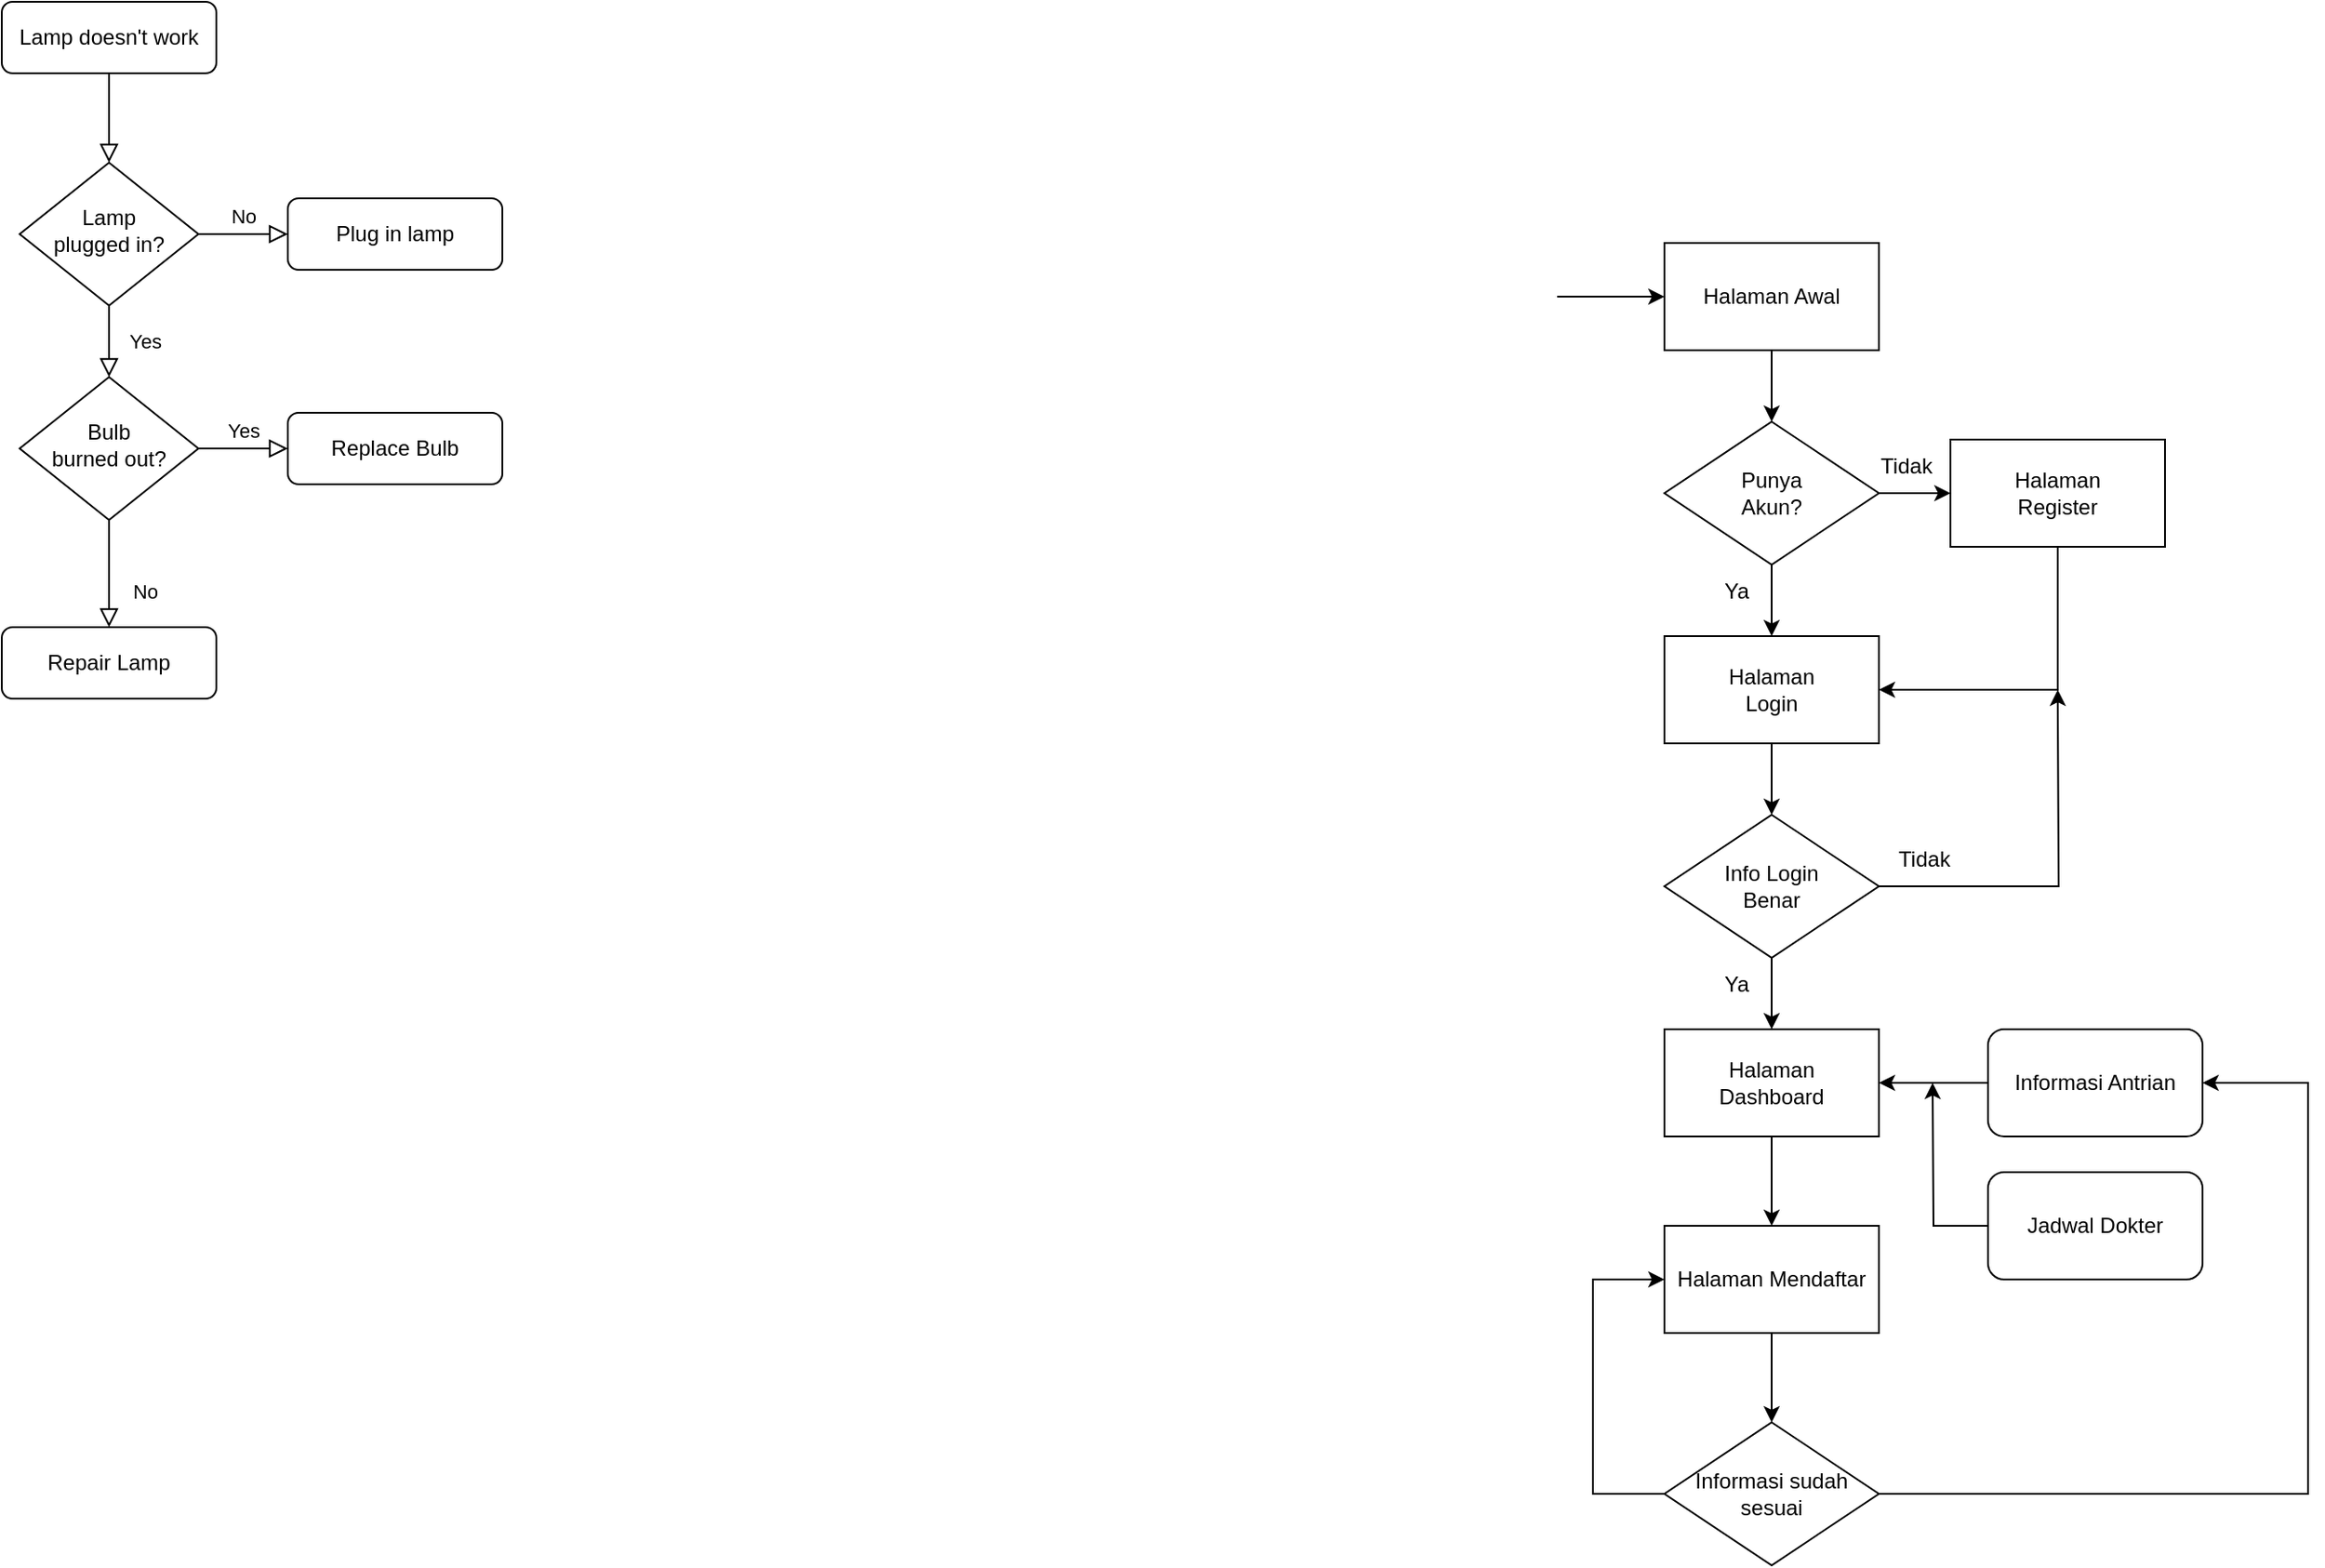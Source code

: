 <mxfile version="24.8.6">
  <diagram id="C5RBs43oDa-KdzZeNtuy" name="Page-1">
    <mxGraphModel dx="2040" dy="1187" grid="1" gridSize="10" guides="1" tooltips="1" connect="1" arrows="1" fold="1" page="1" pageScale="1" pageWidth="827" pageHeight="1169" math="0" shadow="0">
      <root>
        <mxCell id="WIyWlLk6GJQsqaUBKTNV-0" />
        <mxCell id="WIyWlLk6GJQsqaUBKTNV-1" parent="WIyWlLk6GJQsqaUBKTNV-0" />
        <mxCell id="WIyWlLk6GJQsqaUBKTNV-2" value="" style="rounded=0;html=1;jettySize=auto;orthogonalLoop=1;fontSize=11;endArrow=block;endFill=0;endSize=8;strokeWidth=1;shadow=0;labelBackgroundColor=none;edgeStyle=orthogonalEdgeStyle;" parent="WIyWlLk6GJQsqaUBKTNV-1" source="WIyWlLk6GJQsqaUBKTNV-3" target="WIyWlLk6GJQsqaUBKTNV-6" edge="1">
          <mxGeometry relative="1" as="geometry" />
        </mxCell>
        <mxCell id="WIyWlLk6GJQsqaUBKTNV-3" value="Lamp doesn&#39;t work" style="rounded=1;whiteSpace=wrap;html=1;fontSize=12;glass=0;strokeWidth=1;shadow=0;" parent="WIyWlLk6GJQsqaUBKTNV-1" vertex="1">
          <mxGeometry x="160" y="80" width="120" height="40" as="geometry" />
        </mxCell>
        <mxCell id="WIyWlLk6GJQsqaUBKTNV-4" value="Yes" style="rounded=0;html=1;jettySize=auto;orthogonalLoop=1;fontSize=11;endArrow=block;endFill=0;endSize=8;strokeWidth=1;shadow=0;labelBackgroundColor=none;edgeStyle=orthogonalEdgeStyle;" parent="WIyWlLk6GJQsqaUBKTNV-1" source="WIyWlLk6GJQsqaUBKTNV-6" target="WIyWlLk6GJQsqaUBKTNV-10" edge="1">
          <mxGeometry y="20" relative="1" as="geometry">
            <mxPoint as="offset" />
          </mxGeometry>
        </mxCell>
        <mxCell id="WIyWlLk6GJQsqaUBKTNV-5" value="No" style="edgeStyle=orthogonalEdgeStyle;rounded=0;html=1;jettySize=auto;orthogonalLoop=1;fontSize=11;endArrow=block;endFill=0;endSize=8;strokeWidth=1;shadow=0;labelBackgroundColor=none;" parent="WIyWlLk6GJQsqaUBKTNV-1" source="WIyWlLk6GJQsqaUBKTNV-6" target="WIyWlLk6GJQsqaUBKTNV-7" edge="1">
          <mxGeometry y="10" relative="1" as="geometry">
            <mxPoint as="offset" />
          </mxGeometry>
        </mxCell>
        <mxCell id="WIyWlLk6GJQsqaUBKTNV-6" value="Lamp&lt;br&gt;plugged in?" style="rhombus;whiteSpace=wrap;html=1;shadow=0;fontFamily=Helvetica;fontSize=12;align=center;strokeWidth=1;spacing=6;spacingTop=-4;" parent="WIyWlLk6GJQsqaUBKTNV-1" vertex="1">
          <mxGeometry x="170" y="170" width="100" height="80" as="geometry" />
        </mxCell>
        <mxCell id="WIyWlLk6GJQsqaUBKTNV-7" value="Plug in lamp" style="rounded=1;whiteSpace=wrap;html=1;fontSize=12;glass=0;strokeWidth=1;shadow=0;" parent="WIyWlLk6GJQsqaUBKTNV-1" vertex="1">
          <mxGeometry x="320" y="190" width="120" height="40" as="geometry" />
        </mxCell>
        <mxCell id="WIyWlLk6GJQsqaUBKTNV-8" value="No" style="rounded=0;html=1;jettySize=auto;orthogonalLoop=1;fontSize=11;endArrow=block;endFill=0;endSize=8;strokeWidth=1;shadow=0;labelBackgroundColor=none;edgeStyle=orthogonalEdgeStyle;" parent="WIyWlLk6GJQsqaUBKTNV-1" source="WIyWlLk6GJQsqaUBKTNV-10" target="WIyWlLk6GJQsqaUBKTNV-11" edge="1">
          <mxGeometry x="0.333" y="20" relative="1" as="geometry">
            <mxPoint as="offset" />
          </mxGeometry>
        </mxCell>
        <mxCell id="WIyWlLk6GJQsqaUBKTNV-9" value="Yes" style="edgeStyle=orthogonalEdgeStyle;rounded=0;html=1;jettySize=auto;orthogonalLoop=1;fontSize=11;endArrow=block;endFill=0;endSize=8;strokeWidth=1;shadow=0;labelBackgroundColor=none;" parent="WIyWlLk6GJQsqaUBKTNV-1" source="WIyWlLk6GJQsqaUBKTNV-10" target="WIyWlLk6GJQsqaUBKTNV-12" edge="1">
          <mxGeometry y="10" relative="1" as="geometry">
            <mxPoint as="offset" />
          </mxGeometry>
        </mxCell>
        <mxCell id="WIyWlLk6GJQsqaUBKTNV-10" value="Bulb&lt;br&gt;burned out?" style="rhombus;whiteSpace=wrap;html=1;shadow=0;fontFamily=Helvetica;fontSize=12;align=center;strokeWidth=1;spacing=6;spacingTop=-4;" parent="WIyWlLk6GJQsqaUBKTNV-1" vertex="1">
          <mxGeometry x="170" y="290" width="100" height="80" as="geometry" />
        </mxCell>
        <mxCell id="WIyWlLk6GJQsqaUBKTNV-11" value="Repair Lamp" style="rounded=1;whiteSpace=wrap;html=1;fontSize=12;glass=0;strokeWidth=1;shadow=0;" parent="WIyWlLk6GJQsqaUBKTNV-1" vertex="1">
          <mxGeometry x="160" y="430" width="120" height="40" as="geometry" />
        </mxCell>
        <mxCell id="WIyWlLk6GJQsqaUBKTNV-12" value="Replace Bulb" style="rounded=1;whiteSpace=wrap;html=1;fontSize=12;glass=0;strokeWidth=1;shadow=0;" parent="WIyWlLk6GJQsqaUBKTNV-1" vertex="1">
          <mxGeometry x="320" y="310" width="120" height="40" as="geometry" />
        </mxCell>
        <mxCell id="bM3Q_ZAt68AQXPIP-MQu-3" value="" style="edgeStyle=orthogonalEdgeStyle;rounded=0;orthogonalLoop=1;jettySize=auto;html=1;" edge="1" parent="WIyWlLk6GJQsqaUBKTNV-1" source="bM3Q_ZAt68AQXPIP-MQu-0" target="bM3Q_ZAt68AQXPIP-MQu-2">
          <mxGeometry relative="1" as="geometry" />
        </mxCell>
        <mxCell id="bM3Q_ZAt68AQXPIP-MQu-0" value="Halaman Awal" style="rounded=0;whiteSpace=wrap;html=1;" vertex="1" parent="WIyWlLk6GJQsqaUBKTNV-1">
          <mxGeometry x="1090" y="215" width="120" height="60" as="geometry" />
        </mxCell>
        <mxCell id="bM3Q_ZAt68AQXPIP-MQu-1" value="" style="endArrow=classic;html=1;rounded=0;entryX=0;entryY=0.5;entryDx=0;entryDy=0;" edge="1" parent="WIyWlLk6GJQsqaUBKTNV-1" target="bM3Q_ZAt68AQXPIP-MQu-0">
          <mxGeometry width="50" height="50" relative="1" as="geometry">
            <mxPoint x="1030" y="245" as="sourcePoint" />
            <mxPoint x="710" y="525" as="targetPoint" />
          </mxGeometry>
        </mxCell>
        <mxCell id="bM3Q_ZAt68AQXPIP-MQu-6" value="" style="edgeStyle=orthogonalEdgeStyle;rounded=0;orthogonalLoop=1;jettySize=auto;html=1;" edge="1" parent="WIyWlLk6GJQsqaUBKTNV-1" source="bM3Q_ZAt68AQXPIP-MQu-2" target="bM3Q_ZAt68AQXPIP-MQu-5">
          <mxGeometry relative="1" as="geometry" />
        </mxCell>
        <mxCell id="bM3Q_ZAt68AQXPIP-MQu-8" value="" style="edgeStyle=orthogonalEdgeStyle;rounded=0;orthogonalLoop=1;jettySize=auto;html=1;" edge="1" parent="WIyWlLk6GJQsqaUBKTNV-1" source="bM3Q_ZAt68AQXPIP-MQu-2" target="bM3Q_ZAt68AQXPIP-MQu-7">
          <mxGeometry relative="1" as="geometry" />
        </mxCell>
        <mxCell id="bM3Q_ZAt68AQXPIP-MQu-2" value="Punya&lt;div&gt;Akun?&lt;/div&gt;" style="rhombus;whiteSpace=wrap;html=1;rounded=0;" vertex="1" parent="WIyWlLk6GJQsqaUBKTNV-1">
          <mxGeometry x="1090" y="315" width="120" height="80" as="geometry" />
        </mxCell>
        <mxCell id="bM3Q_ZAt68AQXPIP-MQu-14" style="edgeStyle=orthogonalEdgeStyle;rounded=0;orthogonalLoop=1;jettySize=auto;html=1;entryX=1;entryY=0.5;entryDx=0;entryDy=0;" edge="1" parent="WIyWlLk6GJQsqaUBKTNV-1" source="bM3Q_ZAt68AQXPIP-MQu-5" target="bM3Q_ZAt68AQXPIP-MQu-7">
          <mxGeometry relative="1" as="geometry">
            <mxPoint x="1310" y="465" as="targetPoint" />
            <Array as="points">
              <mxPoint x="1310" y="465" />
            </Array>
          </mxGeometry>
        </mxCell>
        <mxCell id="bM3Q_ZAt68AQXPIP-MQu-5" value="&lt;div&gt;Halaman&lt;/div&gt;Register" style="whiteSpace=wrap;html=1;rounded=0;" vertex="1" parent="WIyWlLk6GJQsqaUBKTNV-1">
          <mxGeometry x="1250" y="325" width="120" height="60" as="geometry" />
        </mxCell>
        <mxCell id="bM3Q_ZAt68AQXPIP-MQu-10" value="" style="edgeStyle=orthogonalEdgeStyle;rounded=0;orthogonalLoop=1;jettySize=auto;html=1;" edge="1" parent="WIyWlLk6GJQsqaUBKTNV-1" source="bM3Q_ZAt68AQXPIP-MQu-7" target="bM3Q_ZAt68AQXPIP-MQu-9">
          <mxGeometry relative="1" as="geometry" />
        </mxCell>
        <mxCell id="bM3Q_ZAt68AQXPIP-MQu-7" value="&lt;div&gt;Halaman&lt;/div&gt;Login" style="whiteSpace=wrap;html=1;rounded=0;" vertex="1" parent="WIyWlLk6GJQsqaUBKTNV-1">
          <mxGeometry x="1090" y="435" width="120" height="60" as="geometry" />
        </mxCell>
        <mxCell id="bM3Q_ZAt68AQXPIP-MQu-15" style="edgeStyle=orthogonalEdgeStyle;rounded=0;orthogonalLoop=1;jettySize=auto;html=1;" edge="1" parent="WIyWlLk6GJQsqaUBKTNV-1" source="bM3Q_ZAt68AQXPIP-MQu-9">
          <mxGeometry relative="1" as="geometry">
            <mxPoint x="1310" y="465" as="targetPoint" />
          </mxGeometry>
        </mxCell>
        <mxCell id="bM3Q_ZAt68AQXPIP-MQu-17" value="" style="edgeStyle=orthogonalEdgeStyle;rounded=0;orthogonalLoop=1;jettySize=auto;html=1;" edge="1" parent="WIyWlLk6GJQsqaUBKTNV-1" source="bM3Q_ZAt68AQXPIP-MQu-9" target="bM3Q_ZAt68AQXPIP-MQu-16">
          <mxGeometry relative="1" as="geometry" />
        </mxCell>
        <mxCell id="bM3Q_ZAt68AQXPIP-MQu-9" value="Info Login&lt;div&gt;Benar&lt;/div&gt;" style="rhombus;whiteSpace=wrap;html=1;rounded=0;" vertex="1" parent="WIyWlLk6GJQsqaUBKTNV-1">
          <mxGeometry x="1090" y="535" width="120" height="80" as="geometry" />
        </mxCell>
        <mxCell id="bM3Q_ZAt68AQXPIP-MQu-12" value="Tidak" style="text;html=1;align=center;verticalAlign=middle;resizable=0;points=[];autosize=1;strokeColor=none;fillColor=none;" vertex="1" parent="WIyWlLk6GJQsqaUBKTNV-1">
          <mxGeometry x="1200" y="325" width="50" height="30" as="geometry" />
        </mxCell>
        <mxCell id="bM3Q_ZAt68AQXPIP-MQu-13" value="Ya" style="text;html=1;align=center;verticalAlign=middle;resizable=0;points=[];autosize=1;strokeColor=none;fillColor=none;" vertex="1" parent="WIyWlLk6GJQsqaUBKTNV-1">
          <mxGeometry x="1110" y="395" width="40" height="30" as="geometry" />
        </mxCell>
        <mxCell id="bM3Q_ZAt68AQXPIP-MQu-29" value="" style="edgeStyle=orthogonalEdgeStyle;rounded=0;orthogonalLoop=1;jettySize=auto;html=1;" edge="1" parent="WIyWlLk6GJQsqaUBKTNV-1" source="bM3Q_ZAt68AQXPIP-MQu-16" target="bM3Q_ZAt68AQXPIP-MQu-28">
          <mxGeometry relative="1" as="geometry" />
        </mxCell>
        <mxCell id="bM3Q_ZAt68AQXPIP-MQu-16" value="Halaman&lt;div&gt;Dashboard&lt;/div&gt;" style="whiteSpace=wrap;html=1;rounded=0;" vertex="1" parent="WIyWlLk6GJQsqaUBKTNV-1">
          <mxGeometry x="1090" y="655" width="120" height="60" as="geometry" />
        </mxCell>
        <mxCell id="bM3Q_ZAt68AQXPIP-MQu-18" value="Ya" style="text;html=1;align=center;verticalAlign=middle;resizable=0;points=[];autosize=1;strokeColor=none;fillColor=none;" vertex="1" parent="WIyWlLk6GJQsqaUBKTNV-1">
          <mxGeometry x="1110" y="615" width="40" height="30" as="geometry" />
        </mxCell>
        <mxCell id="bM3Q_ZAt68AQXPIP-MQu-19" value="Tidak" style="text;html=1;align=center;verticalAlign=middle;resizable=0;points=[];autosize=1;strokeColor=none;fillColor=none;" vertex="1" parent="WIyWlLk6GJQsqaUBKTNV-1">
          <mxGeometry x="1210" y="545" width="50" height="30" as="geometry" />
        </mxCell>
        <mxCell id="bM3Q_ZAt68AQXPIP-MQu-26" style="edgeStyle=orthogonalEdgeStyle;rounded=0;orthogonalLoop=1;jettySize=auto;html=1;entryX=1;entryY=0.5;entryDx=0;entryDy=0;" edge="1" parent="WIyWlLk6GJQsqaUBKTNV-1" source="bM3Q_ZAt68AQXPIP-MQu-22" target="bM3Q_ZAt68AQXPIP-MQu-16">
          <mxGeometry relative="1" as="geometry" />
        </mxCell>
        <mxCell id="bM3Q_ZAt68AQXPIP-MQu-22" value="Informasi Antrian" style="rounded=1;whiteSpace=wrap;html=1;" vertex="1" parent="WIyWlLk6GJQsqaUBKTNV-1">
          <mxGeometry x="1271" y="655" width="120" height="60" as="geometry" />
        </mxCell>
        <mxCell id="bM3Q_ZAt68AQXPIP-MQu-27" style="edgeStyle=orthogonalEdgeStyle;rounded=0;orthogonalLoop=1;jettySize=auto;html=1;" edge="1" parent="WIyWlLk6GJQsqaUBKTNV-1" source="bM3Q_ZAt68AQXPIP-MQu-24">
          <mxGeometry relative="1" as="geometry">
            <mxPoint x="1240" y="685" as="targetPoint" />
          </mxGeometry>
        </mxCell>
        <mxCell id="bM3Q_ZAt68AQXPIP-MQu-24" value="Jadwal Dokter" style="rounded=1;whiteSpace=wrap;html=1;" vertex="1" parent="WIyWlLk6GJQsqaUBKTNV-1">
          <mxGeometry x="1271" y="735" width="120" height="60" as="geometry" />
        </mxCell>
        <mxCell id="bM3Q_ZAt68AQXPIP-MQu-31" value="" style="edgeStyle=orthogonalEdgeStyle;rounded=0;orthogonalLoop=1;jettySize=auto;html=1;" edge="1" parent="WIyWlLk6GJQsqaUBKTNV-1" source="bM3Q_ZAt68AQXPIP-MQu-28" target="bM3Q_ZAt68AQXPIP-MQu-30">
          <mxGeometry relative="1" as="geometry" />
        </mxCell>
        <mxCell id="bM3Q_ZAt68AQXPIP-MQu-28" value="Halaman Mendaftar" style="whiteSpace=wrap;html=1;rounded=0;" vertex="1" parent="WIyWlLk6GJQsqaUBKTNV-1">
          <mxGeometry x="1090" y="765" width="120" height="60" as="geometry" />
        </mxCell>
        <mxCell id="bM3Q_ZAt68AQXPIP-MQu-33" style="edgeStyle=orthogonalEdgeStyle;rounded=0;orthogonalLoop=1;jettySize=auto;html=1;entryX=0;entryY=0.5;entryDx=0;entryDy=0;" edge="1" parent="WIyWlLk6GJQsqaUBKTNV-1" source="bM3Q_ZAt68AQXPIP-MQu-30" target="bM3Q_ZAt68AQXPIP-MQu-28">
          <mxGeometry relative="1" as="geometry">
            <Array as="points">
              <mxPoint x="1050" y="915" />
              <mxPoint x="1050" y="795" />
            </Array>
          </mxGeometry>
        </mxCell>
        <mxCell id="bM3Q_ZAt68AQXPIP-MQu-34" style="edgeStyle=orthogonalEdgeStyle;rounded=0;orthogonalLoop=1;jettySize=auto;html=1;entryX=1;entryY=0.5;entryDx=0;entryDy=0;" edge="1" parent="WIyWlLk6GJQsqaUBKTNV-1" source="bM3Q_ZAt68AQXPIP-MQu-30" target="bM3Q_ZAt68AQXPIP-MQu-22">
          <mxGeometry relative="1" as="geometry">
            <Array as="points">
              <mxPoint x="1450" y="915" />
              <mxPoint x="1450" y="685" />
            </Array>
          </mxGeometry>
        </mxCell>
        <mxCell id="bM3Q_ZAt68AQXPIP-MQu-30" value="Informasi sudah sesuai" style="rhombus;whiteSpace=wrap;html=1;rounded=0;" vertex="1" parent="WIyWlLk6GJQsqaUBKTNV-1">
          <mxGeometry x="1090" y="875" width="120" height="80" as="geometry" />
        </mxCell>
      </root>
    </mxGraphModel>
  </diagram>
</mxfile>

